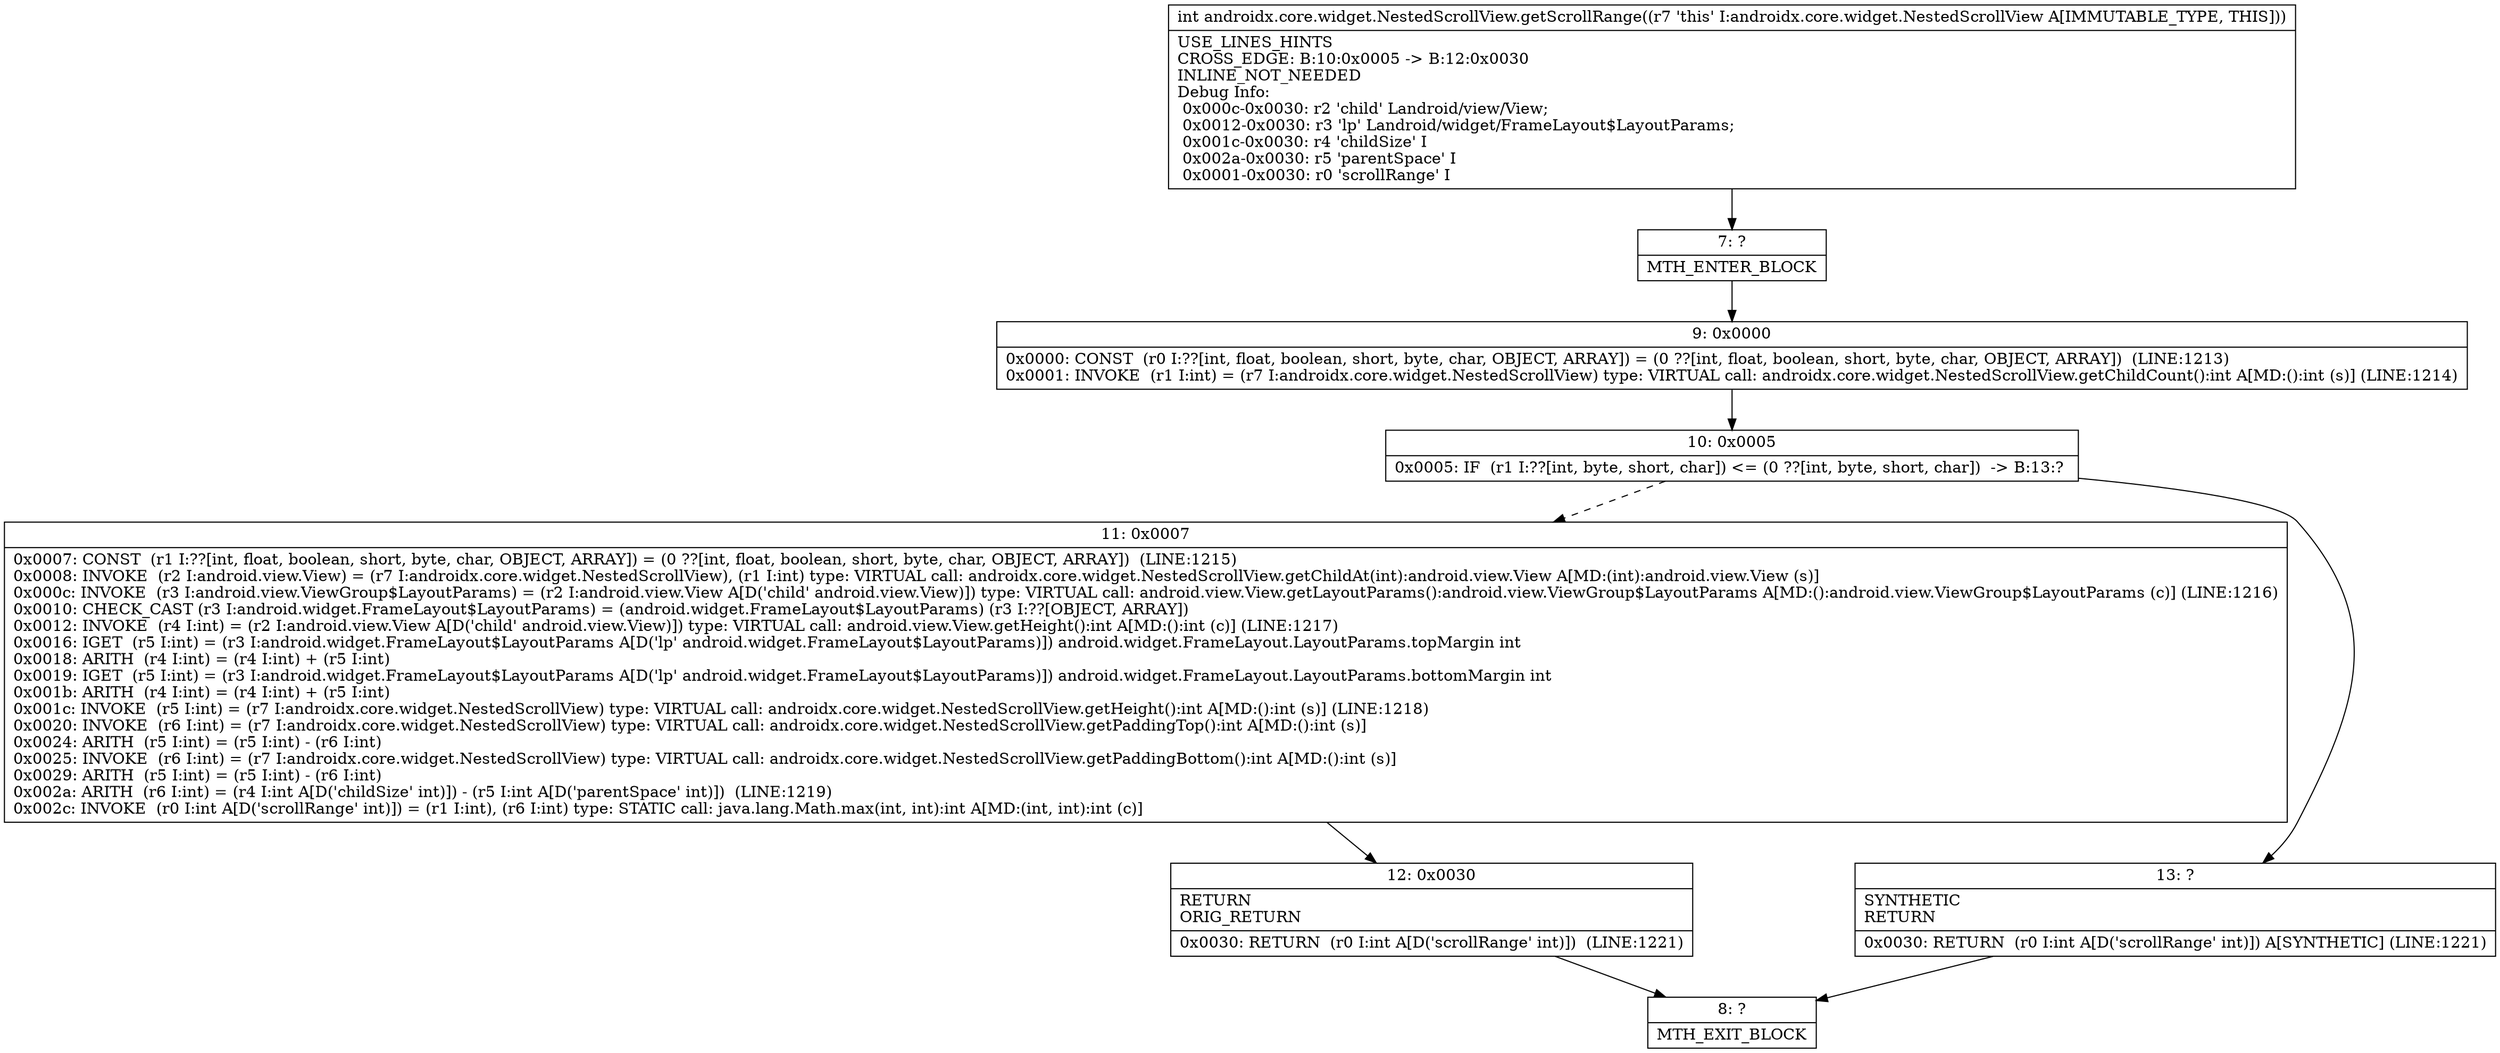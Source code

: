 digraph "CFG forandroidx.core.widget.NestedScrollView.getScrollRange()I" {
Node_7 [shape=record,label="{7\:\ ?|MTH_ENTER_BLOCK\l}"];
Node_9 [shape=record,label="{9\:\ 0x0000|0x0000: CONST  (r0 I:??[int, float, boolean, short, byte, char, OBJECT, ARRAY]) = (0 ??[int, float, boolean, short, byte, char, OBJECT, ARRAY])  (LINE:1213)\l0x0001: INVOKE  (r1 I:int) = (r7 I:androidx.core.widget.NestedScrollView) type: VIRTUAL call: androidx.core.widget.NestedScrollView.getChildCount():int A[MD:():int (s)] (LINE:1214)\l}"];
Node_10 [shape=record,label="{10\:\ 0x0005|0x0005: IF  (r1 I:??[int, byte, short, char]) \<= (0 ??[int, byte, short, char])  \-\> B:13:? \l}"];
Node_11 [shape=record,label="{11\:\ 0x0007|0x0007: CONST  (r1 I:??[int, float, boolean, short, byte, char, OBJECT, ARRAY]) = (0 ??[int, float, boolean, short, byte, char, OBJECT, ARRAY])  (LINE:1215)\l0x0008: INVOKE  (r2 I:android.view.View) = (r7 I:androidx.core.widget.NestedScrollView), (r1 I:int) type: VIRTUAL call: androidx.core.widget.NestedScrollView.getChildAt(int):android.view.View A[MD:(int):android.view.View (s)]\l0x000c: INVOKE  (r3 I:android.view.ViewGroup$LayoutParams) = (r2 I:android.view.View A[D('child' android.view.View)]) type: VIRTUAL call: android.view.View.getLayoutParams():android.view.ViewGroup$LayoutParams A[MD:():android.view.ViewGroup$LayoutParams (c)] (LINE:1216)\l0x0010: CHECK_CAST (r3 I:android.widget.FrameLayout$LayoutParams) = (android.widget.FrameLayout$LayoutParams) (r3 I:??[OBJECT, ARRAY]) \l0x0012: INVOKE  (r4 I:int) = (r2 I:android.view.View A[D('child' android.view.View)]) type: VIRTUAL call: android.view.View.getHeight():int A[MD:():int (c)] (LINE:1217)\l0x0016: IGET  (r5 I:int) = (r3 I:android.widget.FrameLayout$LayoutParams A[D('lp' android.widget.FrameLayout$LayoutParams)]) android.widget.FrameLayout.LayoutParams.topMargin int \l0x0018: ARITH  (r4 I:int) = (r4 I:int) + (r5 I:int) \l0x0019: IGET  (r5 I:int) = (r3 I:android.widget.FrameLayout$LayoutParams A[D('lp' android.widget.FrameLayout$LayoutParams)]) android.widget.FrameLayout.LayoutParams.bottomMargin int \l0x001b: ARITH  (r4 I:int) = (r4 I:int) + (r5 I:int) \l0x001c: INVOKE  (r5 I:int) = (r7 I:androidx.core.widget.NestedScrollView) type: VIRTUAL call: androidx.core.widget.NestedScrollView.getHeight():int A[MD:():int (s)] (LINE:1218)\l0x0020: INVOKE  (r6 I:int) = (r7 I:androidx.core.widget.NestedScrollView) type: VIRTUAL call: androidx.core.widget.NestedScrollView.getPaddingTop():int A[MD:():int (s)]\l0x0024: ARITH  (r5 I:int) = (r5 I:int) \- (r6 I:int) \l0x0025: INVOKE  (r6 I:int) = (r7 I:androidx.core.widget.NestedScrollView) type: VIRTUAL call: androidx.core.widget.NestedScrollView.getPaddingBottom():int A[MD:():int (s)]\l0x0029: ARITH  (r5 I:int) = (r5 I:int) \- (r6 I:int) \l0x002a: ARITH  (r6 I:int) = (r4 I:int A[D('childSize' int)]) \- (r5 I:int A[D('parentSpace' int)])  (LINE:1219)\l0x002c: INVOKE  (r0 I:int A[D('scrollRange' int)]) = (r1 I:int), (r6 I:int) type: STATIC call: java.lang.Math.max(int, int):int A[MD:(int, int):int (c)]\l}"];
Node_12 [shape=record,label="{12\:\ 0x0030|RETURN\lORIG_RETURN\l|0x0030: RETURN  (r0 I:int A[D('scrollRange' int)])  (LINE:1221)\l}"];
Node_8 [shape=record,label="{8\:\ ?|MTH_EXIT_BLOCK\l}"];
Node_13 [shape=record,label="{13\:\ ?|SYNTHETIC\lRETURN\l|0x0030: RETURN  (r0 I:int A[D('scrollRange' int)]) A[SYNTHETIC] (LINE:1221)\l}"];
MethodNode[shape=record,label="{int androidx.core.widget.NestedScrollView.getScrollRange((r7 'this' I:androidx.core.widget.NestedScrollView A[IMMUTABLE_TYPE, THIS]))  | USE_LINES_HINTS\lCROSS_EDGE: B:10:0x0005 \-\> B:12:0x0030\lINLINE_NOT_NEEDED\lDebug Info:\l  0x000c\-0x0030: r2 'child' Landroid\/view\/View;\l  0x0012\-0x0030: r3 'lp' Landroid\/widget\/FrameLayout$LayoutParams;\l  0x001c\-0x0030: r4 'childSize' I\l  0x002a\-0x0030: r5 'parentSpace' I\l  0x0001\-0x0030: r0 'scrollRange' I\l}"];
MethodNode -> Node_7;Node_7 -> Node_9;
Node_9 -> Node_10;
Node_10 -> Node_11[style=dashed];
Node_10 -> Node_13;
Node_11 -> Node_12;
Node_12 -> Node_8;
Node_13 -> Node_8;
}

